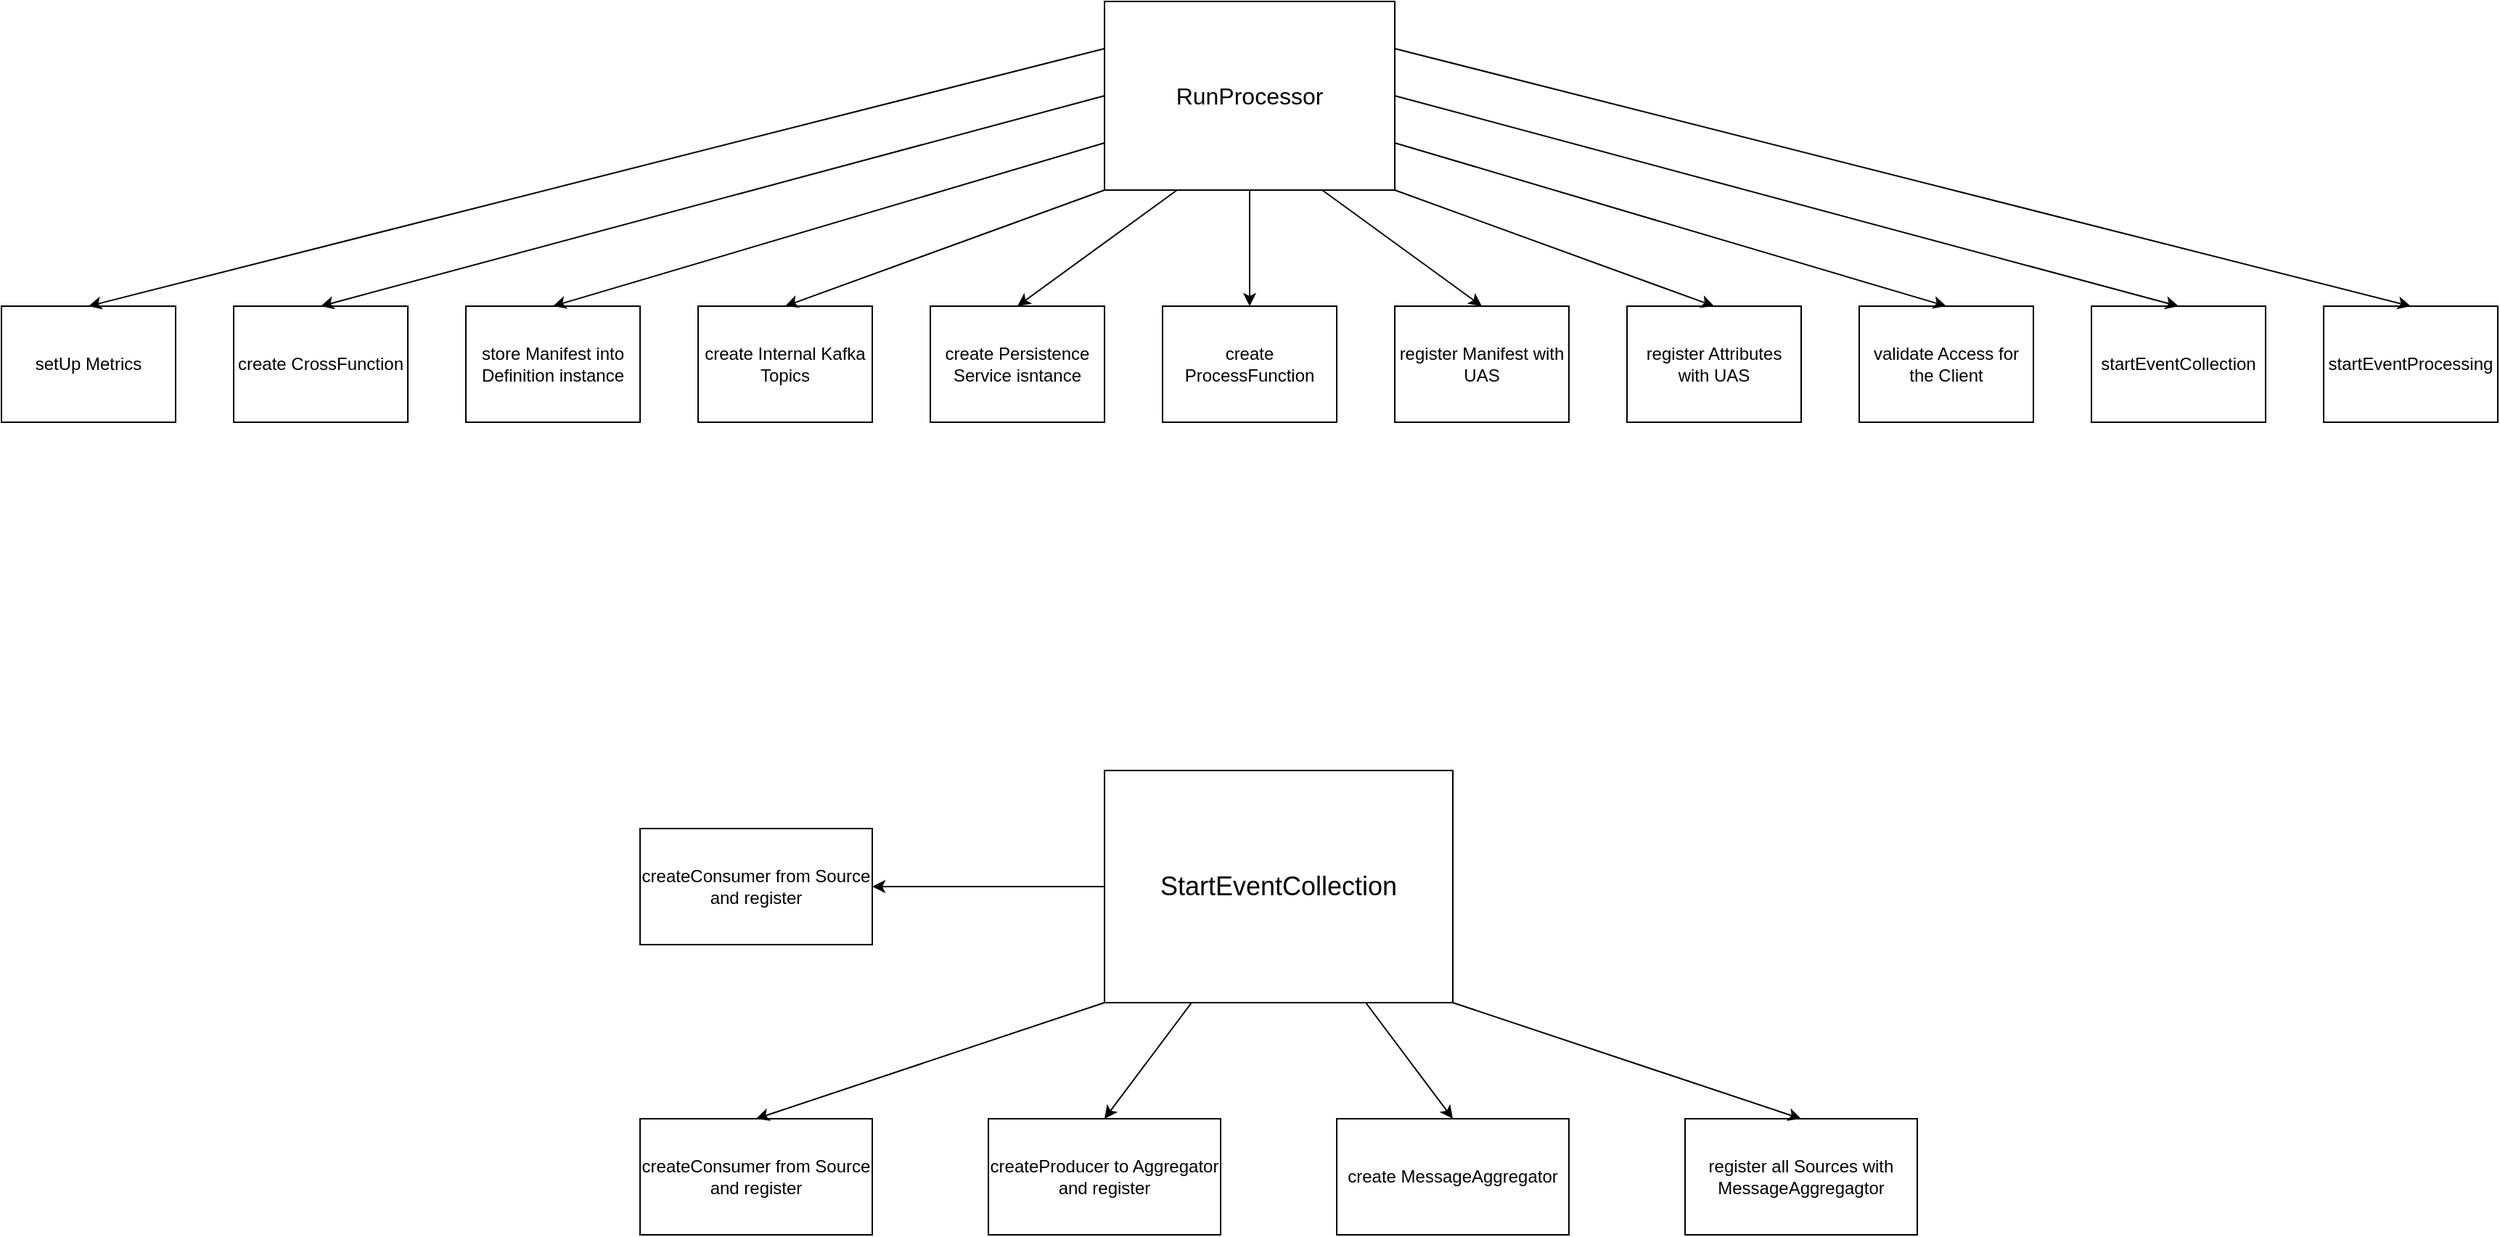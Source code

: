 <mxfile version="21.6.7" type="github">
  <diagram name="Page-1" id="qTkOHG_VI36buKrNTlcI">
    <mxGraphModel dx="2288" dy="973" grid="1" gridSize="10" guides="1" tooltips="1" connect="1" arrows="1" fold="1" page="1" pageScale="1" pageWidth="827" pageHeight="1169" math="0" shadow="0">
      <root>
        <mxCell id="0" />
        <mxCell id="1" parent="0" />
        <mxCell id="v7NtXw_RP57qyXQWOOVx-18" value="" style="edgeStyle=orthogonalEdgeStyle;rounded=0;orthogonalLoop=1;jettySize=auto;html=1;" edge="1" parent="1" source="_BoWQbxB6357jRyfIxYQ-1" target="v7NtXw_RP57qyXQWOOVx-6">
          <mxGeometry relative="1" as="geometry" />
        </mxCell>
        <mxCell id="_BoWQbxB6357jRyfIxYQ-1" value="&lt;font style=&quot;font-size: 16px;&quot;&gt;RunProcessor&lt;/font&gt;" style="rounded=0;whiteSpace=wrap;html=1;" parent="1" vertex="1">
          <mxGeometry x="360" y="110" width="200" height="130" as="geometry" />
        </mxCell>
        <mxCell id="v7NtXw_RP57qyXQWOOVx-2" value="create Internal Kafka Topics" style="rounded=0;whiteSpace=wrap;html=1;" vertex="1" parent="1">
          <mxGeometry x="80" y="320" width="120" height="80" as="geometry" />
        </mxCell>
        <mxCell id="v7NtXw_RP57qyXQWOOVx-3" value="store Manifest into Definition instance" style="rounded=0;whiteSpace=wrap;html=1;" vertex="1" parent="1">
          <mxGeometry x="-80" y="320" width="120" height="80" as="geometry" />
        </mxCell>
        <mxCell id="v7NtXw_RP57qyXQWOOVx-4" value="create Persistence Service isntance" style="rounded=0;whiteSpace=wrap;html=1;" vertex="1" parent="1">
          <mxGeometry x="240" y="320" width="120" height="80" as="geometry" />
        </mxCell>
        <mxCell id="v7NtXw_RP57qyXQWOOVx-5" value="create CrossFunction" style="rounded=0;whiteSpace=wrap;html=1;" vertex="1" parent="1">
          <mxGeometry x="-240" y="320" width="120" height="80" as="geometry" />
        </mxCell>
        <mxCell id="v7NtXw_RP57qyXQWOOVx-6" value="create ProcessFunction" style="rounded=0;whiteSpace=wrap;html=1;" vertex="1" parent="1">
          <mxGeometry x="400" y="320" width="120" height="80" as="geometry" />
        </mxCell>
        <mxCell id="v7NtXw_RP57qyXQWOOVx-7" value="register Manifest with UAS" style="rounded=0;whiteSpace=wrap;html=1;" vertex="1" parent="1">
          <mxGeometry x="560" y="320" width="120" height="80" as="geometry" />
        </mxCell>
        <mxCell id="v7NtXw_RP57qyXQWOOVx-8" value="setUp Metrics" style="rounded=0;whiteSpace=wrap;html=1;" vertex="1" parent="1">
          <mxGeometry x="-400" y="320" width="120" height="80" as="geometry" />
        </mxCell>
        <mxCell id="v7NtXw_RP57qyXQWOOVx-9" value="register Attributes with UAS" style="rounded=0;whiteSpace=wrap;html=1;" vertex="1" parent="1">
          <mxGeometry x="720" y="320" width="120" height="80" as="geometry" />
        </mxCell>
        <mxCell id="v7NtXw_RP57qyXQWOOVx-10" value="validate Access for the Client" style="rounded=0;whiteSpace=wrap;html=1;" vertex="1" parent="1">
          <mxGeometry x="880" y="320" width="120" height="80" as="geometry" />
        </mxCell>
        <mxCell id="v7NtXw_RP57qyXQWOOVx-11" value="startEventCollection" style="rounded=0;whiteSpace=wrap;html=1;" vertex="1" parent="1">
          <mxGeometry x="1040" y="320" width="120" height="80" as="geometry" />
        </mxCell>
        <mxCell id="v7NtXw_RP57qyXQWOOVx-12" value="startEventProcessing" style="rounded=0;whiteSpace=wrap;html=1;" vertex="1" parent="1">
          <mxGeometry x="1200" y="320" width="120" height="80" as="geometry" />
        </mxCell>
        <mxCell id="v7NtXw_RP57qyXQWOOVx-13" value="" style="endArrow=classic;html=1;rounded=0;exitX=0;exitY=0.25;exitDx=0;exitDy=0;entryX=0.5;entryY=0;entryDx=0;entryDy=0;" edge="1" parent="1" source="_BoWQbxB6357jRyfIxYQ-1" target="v7NtXw_RP57qyXQWOOVx-8">
          <mxGeometry width="50" height="50" relative="1" as="geometry">
            <mxPoint x="230" y="280" as="sourcePoint" />
            <mxPoint x="280" y="230" as="targetPoint" />
          </mxGeometry>
        </mxCell>
        <mxCell id="v7NtXw_RP57qyXQWOOVx-14" value="" style="endArrow=classic;html=1;rounded=0;exitX=0;exitY=0.5;exitDx=0;exitDy=0;entryX=0.5;entryY=0;entryDx=0;entryDy=0;" edge="1" parent="1" source="_BoWQbxB6357jRyfIxYQ-1" target="v7NtXw_RP57qyXQWOOVx-5">
          <mxGeometry width="50" height="50" relative="1" as="geometry">
            <mxPoint x="230" y="280" as="sourcePoint" />
            <mxPoint x="280" y="230" as="targetPoint" />
          </mxGeometry>
        </mxCell>
        <mxCell id="v7NtXw_RP57qyXQWOOVx-15" value="" style="endArrow=classic;html=1;rounded=0;entryX=0.5;entryY=0;entryDx=0;entryDy=0;exitX=0;exitY=0.75;exitDx=0;exitDy=0;" edge="1" parent="1" source="_BoWQbxB6357jRyfIxYQ-1" target="v7NtXw_RP57qyXQWOOVx-3">
          <mxGeometry width="50" height="50" relative="1" as="geometry">
            <mxPoint x="230" y="280" as="sourcePoint" />
            <mxPoint x="280" y="230" as="targetPoint" />
          </mxGeometry>
        </mxCell>
        <mxCell id="v7NtXw_RP57qyXQWOOVx-16" value="" style="endArrow=classic;html=1;rounded=0;exitX=0;exitY=1;exitDx=0;exitDy=0;entryX=0.5;entryY=0;entryDx=0;entryDy=0;" edge="1" parent="1" source="_BoWQbxB6357jRyfIxYQ-1" target="v7NtXw_RP57qyXQWOOVx-2">
          <mxGeometry width="50" height="50" relative="1" as="geometry">
            <mxPoint x="230" y="280" as="sourcePoint" />
            <mxPoint x="280" y="230" as="targetPoint" />
          </mxGeometry>
        </mxCell>
        <mxCell id="v7NtXw_RP57qyXQWOOVx-17" value="" style="endArrow=classic;html=1;rounded=0;exitX=0.25;exitY=1;exitDx=0;exitDy=0;entryX=0.5;entryY=0;entryDx=0;entryDy=0;" edge="1" parent="1" source="_BoWQbxB6357jRyfIxYQ-1" target="v7NtXw_RP57qyXQWOOVx-4">
          <mxGeometry width="50" height="50" relative="1" as="geometry">
            <mxPoint x="230" y="280" as="sourcePoint" />
            <mxPoint x="280" y="230" as="targetPoint" />
          </mxGeometry>
        </mxCell>
        <mxCell id="v7NtXw_RP57qyXQWOOVx-19" value="" style="endArrow=classic;html=1;rounded=0;entryX=0.5;entryY=0;entryDx=0;entryDy=0;exitX=0.75;exitY=1;exitDx=0;exitDy=0;" edge="1" parent="1" source="_BoWQbxB6357jRyfIxYQ-1" target="v7NtXw_RP57qyXQWOOVx-7">
          <mxGeometry width="50" height="50" relative="1" as="geometry">
            <mxPoint x="230" y="280" as="sourcePoint" />
            <mxPoint x="280" y="230" as="targetPoint" />
          </mxGeometry>
        </mxCell>
        <mxCell id="v7NtXw_RP57qyXQWOOVx-20" value="" style="endArrow=classic;html=1;rounded=0;exitX=1;exitY=1;exitDx=0;exitDy=0;entryX=0.5;entryY=0;entryDx=0;entryDy=0;" edge="1" parent="1" source="_BoWQbxB6357jRyfIxYQ-1" target="v7NtXw_RP57qyXQWOOVx-9">
          <mxGeometry width="50" height="50" relative="1" as="geometry">
            <mxPoint x="230" y="280" as="sourcePoint" />
            <mxPoint x="280" y="230" as="targetPoint" />
          </mxGeometry>
        </mxCell>
        <mxCell id="v7NtXw_RP57qyXQWOOVx-21" value="" style="endArrow=classic;html=1;rounded=0;exitX=1;exitY=0.75;exitDx=0;exitDy=0;entryX=0.5;entryY=0;entryDx=0;entryDy=0;" edge="1" parent="1" source="_BoWQbxB6357jRyfIxYQ-1" target="v7NtXw_RP57qyXQWOOVx-10">
          <mxGeometry width="50" height="50" relative="1" as="geometry">
            <mxPoint x="840" y="270" as="sourcePoint" />
            <mxPoint x="890" y="220" as="targetPoint" />
          </mxGeometry>
        </mxCell>
        <mxCell id="v7NtXw_RP57qyXQWOOVx-22" value="" style="endArrow=classic;html=1;rounded=0;exitX=1;exitY=0.5;exitDx=0;exitDy=0;entryX=0.5;entryY=0;entryDx=0;entryDy=0;" edge="1" parent="1" source="_BoWQbxB6357jRyfIxYQ-1" target="v7NtXw_RP57qyXQWOOVx-11">
          <mxGeometry width="50" height="50" relative="1" as="geometry">
            <mxPoint x="840" y="270" as="sourcePoint" />
            <mxPoint x="890" y="220" as="targetPoint" />
          </mxGeometry>
        </mxCell>
        <mxCell id="v7NtXw_RP57qyXQWOOVx-23" value="" style="endArrow=classic;html=1;rounded=0;exitX=1;exitY=0.25;exitDx=0;exitDy=0;entryX=0.5;entryY=0;entryDx=0;entryDy=0;" edge="1" parent="1" source="_BoWQbxB6357jRyfIxYQ-1" target="v7NtXw_RP57qyXQWOOVx-12">
          <mxGeometry width="50" height="50" relative="1" as="geometry">
            <mxPoint x="840" y="270" as="sourcePoint" />
            <mxPoint x="890" y="220" as="targetPoint" />
          </mxGeometry>
        </mxCell>
        <mxCell id="v7NtXw_RP57qyXQWOOVx-27" value="" style="edgeStyle=orthogonalEdgeStyle;rounded=0;orthogonalLoop=1;jettySize=auto;html=1;entryX=1;entryY=0.5;entryDx=0;entryDy=0;" edge="1" parent="1" source="v7NtXw_RP57qyXQWOOVx-24" target="v7NtXw_RP57qyXQWOOVx-25">
          <mxGeometry relative="1" as="geometry">
            <mxPoint x="250" y="720" as="targetPoint" />
          </mxGeometry>
        </mxCell>
        <mxCell id="v7NtXw_RP57qyXQWOOVx-24" value="&lt;font style=&quot;font-size: 18px;&quot;&gt;StartEventCollection&lt;/font&gt;" style="rounded=0;whiteSpace=wrap;html=1;" vertex="1" parent="1">
          <mxGeometry x="360" y="640" width="240" height="160" as="geometry" />
        </mxCell>
        <mxCell id="v7NtXw_RP57qyXQWOOVx-25" value="createConsumer from Source and register" style="rounded=0;whiteSpace=wrap;html=1;" vertex="1" parent="1">
          <mxGeometry x="40" y="680" width="160" height="80" as="geometry" />
        </mxCell>
        <mxCell id="v7NtXw_RP57qyXQWOOVx-50" value="createConsumer from Source and register" style="rounded=0;whiteSpace=wrap;html=1;" vertex="1" parent="1">
          <mxGeometry x="40" y="880" width="160" height="80" as="geometry" />
        </mxCell>
        <mxCell id="v7NtXw_RP57qyXQWOOVx-51" value="createProducer to Aggregator and register" style="rounded=0;whiteSpace=wrap;html=1;" vertex="1" parent="1">
          <mxGeometry x="280" y="880" width="160" height="80" as="geometry" />
        </mxCell>
        <mxCell id="v7NtXw_RP57qyXQWOOVx-52" value="create MessageAggregator" style="rounded=0;whiteSpace=wrap;html=1;" vertex="1" parent="1">
          <mxGeometry x="520" y="880" width="160" height="80" as="geometry" />
        </mxCell>
        <mxCell id="v7NtXw_RP57qyXQWOOVx-53" value="register all Sources with MessageAggregagtor" style="rounded=0;whiteSpace=wrap;html=1;" vertex="1" parent="1">
          <mxGeometry x="760" y="880" width="160" height="80" as="geometry" />
        </mxCell>
        <mxCell id="v7NtXw_RP57qyXQWOOVx-54" value="" style="endArrow=classic;html=1;rounded=0;exitX=0;exitY=1;exitDx=0;exitDy=0;entryX=0.5;entryY=0;entryDx=0;entryDy=0;" edge="1" parent="1" source="v7NtXw_RP57qyXQWOOVx-24" target="v7NtXw_RP57qyXQWOOVx-50">
          <mxGeometry width="50" height="50" relative="1" as="geometry">
            <mxPoint x="440" y="750" as="sourcePoint" />
            <mxPoint x="490" y="700" as="targetPoint" />
          </mxGeometry>
        </mxCell>
        <mxCell id="v7NtXw_RP57qyXQWOOVx-55" value="" style="endArrow=classic;html=1;rounded=0;exitX=0.25;exitY=1;exitDx=0;exitDy=0;entryX=0.5;entryY=0;entryDx=0;entryDy=0;" edge="1" parent="1" source="v7NtXw_RP57qyXQWOOVx-24" target="v7NtXw_RP57qyXQWOOVx-51">
          <mxGeometry width="50" height="50" relative="1" as="geometry">
            <mxPoint x="440" y="750" as="sourcePoint" />
            <mxPoint x="490" y="700" as="targetPoint" />
          </mxGeometry>
        </mxCell>
        <mxCell id="v7NtXw_RP57qyXQWOOVx-56" value="" style="endArrow=classic;html=1;rounded=0;exitX=0.75;exitY=1;exitDx=0;exitDy=0;entryX=0.5;entryY=0;entryDx=0;entryDy=0;" edge="1" parent="1" source="v7NtXw_RP57qyXQWOOVx-24" target="v7NtXw_RP57qyXQWOOVx-52">
          <mxGeometry width="50" height="50" relative="1" as="geometry">
            <mxPoint x="440" y="750" as="sourcePoint" />
            <mxPoint x="490" y="700" as="targetPoint" />
          </mxGeometry>
        </mxCell>
        <mxCell id="v7NtXw_RP57qyXQWOOVx-57" value="" style="endArrow=classic;html=1;rounded=0;exitX=1;exitY=1;exitDx=0;exitDy=0;entryX=0.5;entryY=0;entryDx=0;entryDy=0;" edge="1" parent="1" source="v7NtXw_RP57qyXQWOOVx-24" target="v7NtXw_RP57qyXQWOOVx-53">
          <mxGeometry width="50" height="50" relative="1" as="geometry">
            <mxPoint x="440" y="750" as="sourcePoint" />
            <mxPoint x="490" y="700" as="targetPoint" />
          </mxGeometry>
        </mxCell>
      </root>
    </mxGraphModel>
  </diagram>
</mxfile>
